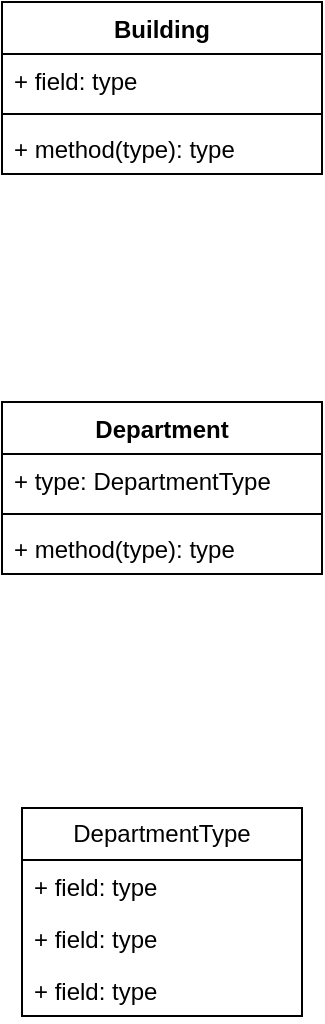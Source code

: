 <mxfile version="24.7.17" pages="6">
  <diagram name="Página-1" id="ET7IwDtPdb3O7M98OSvV">
    <mxGraphModel dx="989" dy="577" grid="1" gridSize="10" guides="1" tooltips="1" connect="1" arrows="1" fold="1" page="1" pageScale="1" pageWidth="827" pageHeight="1169" math="0" shadow="0">
      <root>
        <mxCell id="0" />
        <mxCell id="1" parent="0" />
        <mxCell id="LAUZXTyVFjJyP707cpR8-24" value="Building" style="swimlane;fontStyle=1;align=center;verticalAlign=top;childLayout=stackLayout;horizontal=1;startSize=26;horizontalStack=0;resizeParent=1;resizeParentMax=0;resizeLast=0;collapsible=1;marginBottom=0;whiteSpace=wrap;html=1;" vertex="1" parent="1">
          <mxGeometry x="340" y="130" width="160" height="86" as="geometry" />
        </mxCell>
        <mxCell id="LAUZXTyVFjJyP707cpR8-25" value="+ field: type" style="text;strokeColor=none;fillColor=none;align=left;verticalAlign=top;spacingLeft=4;spacingRight=4;overflow=hidden;rotatable=0;points=[[0,0.5],[1,0.5]];portConstraint=eastwest;whiteSpace=wrap;html=1;" vertex="1" parent="LAUZXTyVFjJyP707cpR8-24">
          <mxGeometry y="26" width="160" height="26" as="geometry" />
        </mxCell>
        <mxCell id="LAUZXTyVFjJyP707cpR8-26" value="" style="line;strokeWidth=1;fillColor=none;align=left;verticalAlign=middle;spacingTop=-1;spacingLeft=3;spacingRight=3;rotatable=0;labelPosition=right;points=[];portConstraint=eastwest;strokeColor=inherit;" vertex="1" parent="LAUZXTyVFjJyP707cpR8-24">
          <mxGeometry y="52" width="160" height="8" as="geometry" />
        </mxCell>
        <mxCell id="LAUZXTyVFjJyP707cpR8-27" value="+ method(type): type" style="text;strokeColor=none;fillColor=none;align=left;verticalAlign=top;spacingLeft=4;spacingRight=4;overflow=hidden;rotatable=0;points=[[0,0.5],[1,0.5]];portConstraint=eastwest;whiteSpace=wrap;html=1;" vertex="1" parent="LAUZXTyVFjJyP707cpR8-24">
          <mxGeometry y="60" width="160" height="26" as="geometry" />
        </mxCell>
        <mxCell id="LAUZXTyVFjJyP707cpR8-28" value="Department" style="swimlane;fontStyle=1;align=center;verticalAlign=top;childLayout=stackLayout;horizontal=1;startSize=26;horizontalStack=0;resizeParent=1;resizeParentMax=0;resizeLast=0;collapsible=1;marginBottom=0;whiteSpace=wrap;html=1;" vertex="1" parent="1">
          <mxGeometry x="340" y="330" width="160" height="86" as="geometry" />
        </mxCell>
        <mxCell id="LAUZXTyVFjJyP707cpR8-29" value="+ type: DepartmentType" style="text;strokeColor=none;fillColor=none;align=left;verticalAlign=top;spacingLeft=4;spacingRight=4;overflow=hidden;rotatable=0;points=[[0,0.5],[1,0.5]];portConstraint=eastwest;whiteSpace=wrap;html=1;" vertex="1" parent="LAUZXTyVFjJyP707cpR8-28">
          <mxGeometry y="26" width="160" height="26" as="geometry" />
        </mxCell>
        <mxCell id="LAUZXTyVFjJyP707cpR8-30" value="" style="line;strokeWidth=1;fillColor=none;align=left;verticalAlign=middle;spacingTop=-1;spacingLeft=3;spacingRight=3;rotatable=0;labelPosition=right;points=[];portConstraint=eastwest;strokeColor=inherit;" vertex="1" parent="LAUZXTyVFjJyP707cpR8-28">
          <mxGeometry y="52" width="160" height="8" as="geometry" />
        </mxCell>
        <mxCell id="LAUZXTyVFjJyP707cpR8-31" value="+ method(type): type" style="text;strokeColor=none;fillColor=none;align=left;verticalAlign=top;spacingLeft=4;spacingRight=4;overflow=hidden;rotatable=0;points=[[0,0.5],[1,0.5]];portConstraint=eastwest;whiteSpace=wrap;html=1;" vertex="1" parent="LAUZXTyVFjJyP707cpR8-28">
          <mxGeometry y="60" width="160" height="26" as="geometry" />
        </mxCell>
        <mxCell id="LAUZXTyVFjJyP707cpR8-32" value="DepartmentType" style="swimlane;fontStyle=0;childLayout=stackLayout;horizontal=1;startSize=26;fillColor=none;horizontalStack=0;resizeParent=1;resizeParentMax=0;resizeLast=0;collapsible=1;marginBottom=0;whiteSpace=wrap;html=1;" vertex="1" parent="1">
          <mxGeometry x="350" y="533" width="140" height="104" as="geometry" />
        </mxCell>
        <mxCell id="LAUZXTyVFjJyP707cpR8-33" value="+ field: type" style="text;strokeColor=none;fillColor=none;align=left;verticalAlign=top;spacingLeft=4;spacingRight=4;overflow=hidden;rotatable=0;points=[[0,0.5],[1,0.5]];portConstraint=eastwest;whiteSpace=wrap;html=1;" vertex="1" parent="LAUZXTyVFjJyP707cpR8-32">
          <mxGeometry y="26" width="140" height="26" as="geometry" />
        </mxCell>
        <mxCell id="LAUZXTyVFjJyP707cpR8-34" value="+ field: type" style="text;strokeColor=none;fillColor=none;align=left;verticalAlign=top;spacingLeft=4;spacingRight=4;overflow=hidden;rotatable=0;points=[[0,0.5],[1,0.5]];portConstraint=eastwest;whiteSpace=wrap;html=1;" vertex="1" parent="LAUZXTyVFjJyP707cpR8-32">
          <mxGeometry y="52" width="140" height="26" as="geometry" />
        </mxCell>
        <mxCell id="LAUZXTyVFjJyP707cpR8-35" value="+ field: type" style="text;strokeColor=none;fillColor=none;align=left;verticalAlign=top;spacingLeft=4;spacingRight=4;overflow=hidden;rotatable=0;points=[[0,0.5],[1,0.5]];portConstraint=eastwest;whiteSpace=wrap;html=1;" vertex="1" parent="LAUZXTyVFjJyP707cpR8-32">
          <mxGeometry y="78" width="140" height="26" as="geometry" />
        </mxCell>
      </root>
    </mxGraphModel>
  </diagram>
  <diagram id="25zN9Ou9eVZCwGxHsOPD" name="Página-2">
    <mxGraphModel dx="1434" dy="836" grid="1" gridSize="10" guides="1" tooltips="1" connect="1" arrows="1" fold="1" page="1" pageScale="1" pageWidth="827" pageHeight="1169" math="0" shadow="0">
      <root>
        <mxCell id="0" />
        <mxCell id="1" parent="0" />
        <mxCell id="RIBmCbxzs_GcLJRX3ydS-11" value="" style="edgeStyle=orthogonalEdgeStyle;rounded=0;orthogonalLoop=1;jettySize=auto;html=1;" edge="1" parent="1" source="RIBmCbxzs_GcLJRX3ydS-7" target="RIBmCbxzs_GcLJRX3ydS-10">
          <mxGeometry relative="1" as="geometry" />
        </mxCell>
        <mxCell id="RIBmCbxzs_GcLJRX3ydS-7" value="User Input" style="whiteSpace=wrap;html=1;" vertex="1" parent="1">
          <mxGeometry x="390" y="50" width="120" height="60" as="geometry" />
        </mxCell>
        <mxCell id="RIBmCbxzs_GcLJRX3ydS-14" value="" style="edgeStyle=orthogonalEdgeStyle;rounded=0;orthogonalLoop=1;jettySize=auto;html=1;" edge="1" parent="1" source="RIBmCbxzs_GcLJRX3ydS-10" target="RIBmCbxzs_GcLJRX3ydS-13">
          <mxGeometry relative="1" as="geometry" />
        </mxCell>
        <mxCell id="RIBmCbxzs_GcLJRX3ydS-18" value="" style="edgeStyle=orthogonalEdgeStyle;rounded=0;orthogonalLoop=1;jettySize=auto;html=1;" edge="1" parent="1" source="RIBmCbxzs_GcLJRX3ydS-10" target="RIBmCbxzs_GcLJRX3ydS-17">
          <mxGeometry relative="1" as="geometry" />
        </mxCell>
        <mxCell id="RIBmCbxzs_GcLJRX3ydS-10" value="Correct input?" style="rhombus;whiteSpace=wrap;html=1;" vertex="1" parent="1">
          <mxGeometry x="410" y="180" width="80" height="80" as="geometry" />
        </mxCell>
        <mxCell id="RIBmCbxzs_GcLJRX3ydS-15" style="edgeStyle=orthogonalEdgeStyle;rounded=0;orthogonalLoop=1;jettySize=auto;html=1;entryX=1;entryY=0.5;entryDx=0;entryDy=0;" edge="1" parent="1" source="RIBmCbxzs_GcLJRX3ydS-13" target="RIBmCbxzs_GcLJRX3ydS-7">
          <mxGeometry relative="1" as="geometry">
            <Array as="points">
              <mxPoint x="610" y="80" />
            </Array>
          </mxGeometry>
        </mxCell>
        <mxCell id="RIBmCbxzs_GcLJRX3ydS-13" value="error msg" style="whiteSpace=wrap;html=1;" vertex="1" parent="1">
          <mxGeometry x="550" y="190" width="120" height="60" as="geometry" />
        </mxCell>
        <mxCell id="RIBmCbxzs_GcLJRX3ydS-16" value="No" style="text;html=1;align=center;verticalAlign=middle;resizable=0;points=[];autosize=1;strokeColor=none;fillColor=none;" vertex="1" parent="1">
          <mxGeometry x="480" y="190" width="40" height="30" as="geometry" />
        </mxCell>
        <mxCell id="RIBmCbxzs_GcLJRX3ydS-21" value="" style="edgeStyle=orthogonalEdgeStyle;rounded=0;orthogonalLoop=1;jettySize=auto;html=1;" edge="1" parent="1" source="RIBmCbxzs_GcLJRX3ydS-17" target="RIBmCbxzs_GcLJRX3ydS-20">
          <mxGeometry relative="1" as="geometry" />
        </mxCell>
        <mxCell id="RIBmCbxzs_GcLJRX3ydS-17" value="Show requirements for selected option" style="whiteSpace=wrap;html=1;" vertex="1" parent="1">
          <mxGeometry x="390" y="350" width="120" height="60" as="geometry" />
        </mxCell>
        <mxCell id="RIBmCbxzs_GcLJRX3ydS-22" style="edgeStyle=orthogonalEdgeStyle;rounded=0;orthogonalLoop=1;jettySize=auto;html=1;entryX=1;entryY=0.5;entryDx=0;entryDy=0;" edge="1" parent="1" source="RIBmCbxzs_GcLJRX3ydS-32" target="RIBmCbxzs_GcLJRX3ydS-17">
          <mxGeometry relative="1" as="geometry">
            <Array as="points">
              <mxPoint x="610" y="380" />
            </Array>
          </mxGeometry>
        </mxCell>
        <mxCell id="RIBmCbxzs_GcLJRX3ydS-25" value="" style="edgeStyle=orthogonalEdgeStyle;rounded=0;orthogonalLoop=1;jettySize=auto;html=1;" edge="1" parent="1" source="RIBmCbxzs_GcLJRX3ydS-20" target="RIBmCbxzs_GcLJRX3ydS-24">
          <mxGeometry relative="1" as="geometry" />
        </mxCell>
        <mxCell id="RIBmCbxzs_GcLJRX3ydS-20" value="Correct input?" style="rhombus;whiteSpace=wrap;html=1;" vertex="1" parent="1">
          <mxGeometry x="410" y="480" width="80" height="80" as="geometry" />
        </mxCell>
        <mxCell id="RIBmCbxzs_GcLJRX3ydS-23" value="No" style="text;html=1;align=center;verticalAlign=middle;resizable=0;points=[];autosize=1;strokeColor=none;fillColor=none;" vertex="1" parent="1">
          <mxGeometry x="480" y="488" width="40" height="30" as="geometry" />
        </mxCell>
        <mxCell id="RIBmCbxzs_GcLJRX3ydS-28" value="" style="edgeStyle=orthogonalEdgeStyle;rounded=0;orthogonalLoop=1;jettySize=auto;html=1;" edge="1" parent="1" source="RIBmCbxzs_GcLJRX3ydS-24" target="RIBmCbxzs_GcLJRX3ydS-27">
          <mxGeometry relative="1" as="geometry" />
        </mxCell>
        <mxCell id="RIBmCbxzs_GcLJRX3ydS-24" value="manage user request" style="rounded=1;whiteSpace=wrap;html=1;" vertex="1" parent="1">
          <mxGeometry x="390" y="650" width="120" height="60" as="geometry" />
        </mxCell>
        <mxCell id="RIBmCbxzs_GcLJRX3ydS-26" value="Yes" style="text;html=1;align=center;verticalAlign=middle;resizable=0;points=[];autosize=1;strokeColor=none;fillColor=none;" vertex="1" parent="1">
          <mxGeometry x="450" y="555" width="40" height="30" as="geometry" />
        </mxCell>
        <mxCell id="RIBmCbxzs_GcLJRX3ydS-30" value="" style="edgeStyle=orthogonalEdgeStyle;rounded=0;orthogonalLoop=1;jettySize=auto;html=1;endArrow=none;endFill=0;dashed=1;dashPattern=12 12;" edge="1" parent="1" source="RIBmCbxzs_GcLJRX3ydS-27" target="RIBmCbxzs_GcLJRX3ydS-29">
          <mxGeometry relative="1" as="geometry" />
        </mxCell>
        <mxCell id="RIBmCbxzs_GcLJRX3ydS-27" value="handle buildings" style="rounded=1;whiteSpace=wrap;html=1;" vertex="1" parent="1">
          <mxGeometry x="390" y="790" width="120" height="60" as="geometry" />
        </mxCell>
        <mxCell id="RIBmCbxzs_GcLJRX3ydS-29" value="buildings" style="shape=cylinder3;whiteSpace=wrap;html=1;boundedLbl=1;backgroundOutline=1;size=15;" vertex="1" parent="1">
          <mxGeometry x="620" y="780" width="60" height="80" as="geometry" />
        </mxCell>
        <mxCell id="RIBmCbxzs_GcLJRX3ydS-31" value="Yes" style="text;html=1;align=center;verticalAlign=middle;resizable=0;points=[];autosize=1;strokeColor=none;fillColor=none;" vertex="1" parent="1">
          <mxGeometry x="450" y="248" width="40" height="30" as="geometry" />
        </mxCell>
        <mxCell id="RIBmCbxzs_GcLJRX3ydS-33" value="" style="edgeStyle=orthogonalEdgeStyle;rounded=0;orthogonalLoop=1;jettySize=auto;html=1;entryX=0.5;entryY=1;entryDx=0;entryDy=0;" edge="1" parent="1" source="RIBmCbxzs_GcLJRX3ydS-20" target="RIBmCbxzs_GcLJRX3ydS-32">
          <mxGeometry relative="1" as="geometry">
            <mxPoint x="490" y="520" as="sourcePoint" />
            <mxPoint x="510" y="380" as="targetPoint" />
            <Array as="points">
              <mxPoint x="610" y="520" />
            </Array>
          </mxGeometry>
        </mxCell>
        <mxCell id="RIBmCbxzs_GcLJRX3ydS-32" value="error msg" style="whiteSpace=wrap;html=1;" vertex="1" parent="1">
          <mxGeometry x="550" y="490" width="120" height="60" as="geometry" />
        </mxCell>
        <mxCell id="RIBmCbxzs_GcLJRX3ydS-35" value="" style="rounded=0;whiteSpace=wrap;html=1;fillColor=#bac8d3;strokeColor=#23445d;" vertex="1" parent="1">
          <mxGeometry x="300" y="30" width="20" height="270" as="geometry" />
        </mxCell>
        <mxCell id="RIBmCbxzs_GcLJRX3ydS-37" value="&lt;h1 style=&quot;margin-top: 0px;&quot;&gt;Stage 1&lt;/h1&gt;&lt;p&gt;Validate users input through TDD and create error messages standard.&lt;/p&gt;" style="text;html=1;whiteSpace=wrap;overflow=hidden;rounded=0;" vertex="1" parent="1">
          <mxGeometry x="60" y="30" width="180" height="120" as="geometry" />
        </mxCell>
        <mxCell id="RIBmCbxzs_GcLJRX3ydS-39" value="" style="rounded=0;whiteSpace=wrap;html=1;fillColor=#bac8d3;strokeColor=#23445d;" vertex="1" parent="1">
          <mxGeometry x="300" y="350" width="20" height="270" as="geometry" />
        </mxCell>
        <mxCell id="RIBmCbxzs_GcLJRX3ydS-40" value="&lt;h1 style=&quot;margin-top: 0px;&quot;&gt;Stage 2&lt;/h1&gt;&lt;p&gt;Create needed classes for user selected option to be executable&amp;nbsp;&lt;/p&gt;" style="text;html=1;whiteSpace=wrap;overflow=hidden;rounded=0;" vertex="1" parent="1">
          <mxGeometry x="60" y="350" width="180" height="120" as="geometry" />
        </mxCell>
      </root>
    </mxGraphModel>
  </diagram>
  <diagram id="25nLkhUzn27vi3OkHvnF" name="Página-3">
    <mxGraphModel dx="1434" dy="836" grid="1" gridSize="10" guides="1" tooltips="1" connect="1" arrows="1" fold="1" page="1" pageScale="1" pageWidth="827" pageHeight="1169" math="0" shadow="0">
      <root>
        <mxCell id="0" />
        <mxCell id="1" parent="0" />
        <mxCell id="DZKaNBsUsk9eYr7scm4g-2" value="TADEdificio" style="swimlane;fontStyle=1;align=center;verticalAlign=top;childLayout=stackLayout;horizontal=1;startSize=26;horizontalStack=0;resizeParent=1;resizeParentMax=0;resizeLast=0;collapsible=1;marginBottom=0;whiteSpace=wrap;html=1;" vertex="1" parent="1">
          <mxGeometry x="40" y="40" width="200" height="312" as="geometry" />
        </mxCell>
        <mxCell id="DZKaNBsUsk9eYr7scm4g-3" value="+ id: int" style="text;strokeColor=none;fillColor=none;align=left;verticalAlign=top;spacingLeft=4;spacingRight=4;overflow=hidden;rotatable=0;points=[[0,0.5],[1,0.5]];portConstraint=eastwest;whiteSpace=wrap;html=1;" vertex="1" parent="DZKaNBsUsk9eYr7scm4g-2">
          <mxGeometry y="26" width="200" height="26" as="geometry" />
        </mxCell>
        <mxCell id="DZKaNBsUsk9eYr7scm4g-8" value="+ nombre: char *" style="text;strokeColor=none;fillColor=none;align=left;verticalAlign=top;spacingLeft=4;spacingRight=4;overflow=hidden;rotatable=0;points=[[0,0.5],[1,0.5]];portConstraint=eastwest;whiteSpace=wrap;html=1;" vertex="1" parent="DZKaNBsUsk9eYr7scm4g-2">
          <mxGeometry y="52" width="200" height="26" as="geometry" />
        </mxCell>
        <mxCell id="DZKaNBsUsk9eYr7scm4g-7" value="+ apartamentos_basicos: int" style="text;strokeColor=none;fillColor=none;align=left;verticalAlign=top;spacingLeft=4;spacingRight=4;overflow=hidden;rotatable=0;points=[[0,0.5],[1,0.5]];portConstraint=eastwest;whiteSpace=wrap;html=1;" vertex="1" parent="DZKaNBsUsk9eYr7scm4g-2">
          <mxGeometry y="78" width="200" height="26" as="geometry" />
        </mxCell>
        <mxCell id="DZKaNBsUsk9eYr7scm4g-9" value="+ apartamentos_normales: int" style="text;strokeColor=none;fillColor=none;align=left;verticalAlign=top;spacingLeft=4;spacingRight=4;overflow=hidden;rotatable=0;points=[[0,0.5],[1,0.5]];portConstraint=eastwest;whiteSpace=wrap;html=1;" vertex="1" parent="DZKaNBsUsk9eYr7scm4g-2">
          <mxGeometry y="104" width="200" height="26" as="geometry" />
        </mxCell>
        <mxCell id="DZKaNBsUsk9eYr7scm4g-10" value="+ apartamentos_lujo: int" style="text;strokeColor=none;fillColor=none;align=left;verticalAlign=top;spacingLeft=4;spacingRight=4;overflow=hidden;rotatable=0;points=[[0,0.5],[1,0.5]];portConstraint=eastwest;whiteSpace=wrap;html=1;" vertex="1" parent="DZKaNBsUsk9eYr7scm4g-2">
          <mxGeometry y="130" width="200" height="26" as="geometry" />
        </mxCell>
        <mxCell id="69kOo5TAouLg3RMgeNR3-1" value="+ _apartamentos: vector&amp;lt;TADApartamentos&amp;gt;" style="text;strokeColor=none;fillColor=none;align=left;verticalAlign=top;spacingLeft=4;spacingRight=4;overflow=hidden;rotatable=0;points=[[0,0.5],[1,0.5]];portConstraint=eastwest;whiteSpace=wrap;html=1;" vertex="1" parent="DZKaNBsUsk9eYr7scm4g-2">
          <mxGeometry y="156" width="200" height="44" as="geometry" />
        </mxCell>
        <mxCell id="DZKaNBsUsk9eYr7scm4g-4" value="" style="line;strokeWidth=1;fillColor=none;align=left;verticalAlign=middle;spacingTop=-1;spacingLeft=3;spacingRight=3;rotatable=0;labelPosition=right;points=[];portConstraint=eastwest;strokeColor=inherit;" vertex="1" parent="DZKaNBsUsk9eYr7scm4g-2">
          <mxGeometry y="200" width="200" height="8" as="geometry" />
        </mxCell>
        <mxCell id="DZKaNBsUsk9eYr7scm4g-5" value="+ Nombre(): const char *" style="text;strokeColor=none;fillColor=none;align=left;verticalAlign=top;spacingLeft=4;spacingRight=4;overflow=hidden;rotatable=0;points=[[0,0.5],[1,0.5]];portConstraint=eastwest;whiteSpace=wrap;html=1;" vertex="1" parent="DZKaNBsUsk9eYr7scm4g-2">
          <mxGeometry y="208" width="200" height="26" as="geometry" />
        </mxCell>
        <mxCell id="DZKaNBsUsk9eYr7scm4g-11" value="+ ApartamentosBasicos(): int" style="text;strokeColor=none;fillColor=none;align=left;verticalAlign=top;spacingLeft=4;spacingRight=4;overflow=hidden;rotatable=0;points=[[0,0.5],[1,0.5]];portConstraint=eastwest;whiteSpace=wrap;html=1;" vertex="1" parent="DZKaNBsUsk9eYr7scm4g-2">
          <mxGeometry y="234" width="200" height="26" as="geometry" />
        </mxCell>
        <mxCell id="DZKaNBsUsk9eYr7scm4g-12" value="+ ApartamentosNormales(): int" style="text;strokeColor=none;fillColor=none;align=left;verticalAlign=top;spacingLeft=4;spacingRight=4;overflow=hidden;rotatable=0;points=[[0,0.5],[1,0.5]];portConstraint=eastwest;whiteSpace=wrap;html=1;" vertex="1" parent="DZKaNBsUsk9eYr7scm4g-2">
          <mxGeometry y="260" width="200" height="26" as="geometry" />
        </mxCell>
        <mxCell id="DZKaNBsUsk9eYr7scm4g-13" value="+ ApartamentosLujo(): int" style="text;strokeColor=none;fillColor=none;align=left;verticalAlign=top;spacingLeft=4;spacingRight=4;overflow=hidden;rotatable=0;points=[[0,0.5],[1,0.5]];portConstraint=eastwest;whiteSpace=wrap;html=1;" vertex="1" parent="DZKaNBsUsk9eYr7scm4g-2">
          <mxGeometry y="286" width="200" height="26" as="geometry" />
        </mxCell>
        <mxCell id="lp2g2hMSZ_CSOV2NYOJZ-1" value="TADEdificio" style="swimlane;fontStyle=1;align=center;verticalAlign=top;childLayout=stackLayout;horizontal=1;startSize=26;horizontalStack=0;resizeParent=1;resizeParentMax=0;resizeLast=0;collapsible=1;marginBottom=0;whiteSpace=wrap;html=1;" vertex="1" parent="1">
          <mxGeometry x="410" y="40" width="250" height="138" as="geometry" />
        </mxCell>
        <mxCell id="lp2g2hMSZ_CSOV2NYOJZ-2" value="+ tipo: TipoApartamento" style="text;strokeColor=none;fillColor=none;align=left;verticalAlign=top;spacingLeft=4;spacingRight=4;overflow=hidden;rotatable=0;points=[[0,0.5],[1,0.5]];portConstraint=eastwest;whiteSpace=wrap;html=1;" vertex="1" parent="lp2g2hMSZ_CSOV2NYOJZ-1">
          <mxGeometry y="26" width="250" height="26" as="geometry" />
        </mxCell>
        <mxCell id="lp2g2hMSZ_CSOV2NYOJZ-3" value="+ reservas* reservas;" style="text;strokeColor=none;fillColor=none;align=left;verticalAlign=top;spacingLeft=4;spacingRight=4;overflow=hidden;rotatable=0;points=[[0,0.5],[1,0.5]];portConstraint=eastwest;whiteSpace=wrap;html=1;" vertex="1" parent="lp2g2hMSZ_CSOV2NYOJZ-1">
          <mxGeometry y="52" width="250" height="26" as="geometry" />
        </mxCell>
        <mxCell id="lp2g2hMSZ_CSOV2NYOJZ-7" value="" style="line;strokeWidth=1;fillColor=none;align=left;verticalAlign=middle;spacingTop=-1;spacingLeft=3;spacingRight=3;rotatable=0;labelPosition=right;points=[];portConstraint=eastwest;strokeColor=inherit;" vertex="1" parent="lp2g2hMSZ_CSOV2NYOJZ-1">
          <mxGeometry y="78" width="250" height="8" as="geometry" />
        </mxCell>
        <mxCell id="lp2g2hMSZ_CSOV2NYOJZ-8" value="+ EstaLibre(comienzo, final): int" style="text;strokeColor=none;fillColor=none;align=left;verticalAlign=top;spacingLeft=4;spacingRight=4;overflow=hidden;rotatable=0;points=[[0,0.5],[1,0.5]];portConstraint=eastwest;whiteSpace=wrap;html=1;" vertex="1" parent="lp2g2hMSZ_CSOV2NYOJZ-1">
          <mxGeometry y="86" width="250" height="26" as="geometry" />
        </mxCell>
        <mxCell id="lp2g2hMSZ_CSOV2NYOJZ-11" value="+ NuevaReserva(comienzo, final): int" style="text;strokeColor=none;fillColor=none;align=left;verticalAlign=top;spacingLeft=4;spacingRight=4;overflow=hidden;rotatable=0;points=[[0,0.5],[1,0.5]];portConstraint=eastwest;whiteSpace=wrap;html=1;" vertex="1" parent="lp2g2hMSZ_CSOV2NYOJZ-1">
          <mxGeometry y="112" width="250" height="26" as="geometry" />
        </mxCell>
        <mxCell id="lp2g2hMSZ_CSOV2NYOJZ-12" value="TADApartamento" style="swimlane;fontStyle=1;align=center;verticalAlign=top;childLayout=stackLayout;horizontal=1;startSize=26;horizontalStack=0;resizeParent=1;resizeParentMax=0;resizeLast=0;collapsible=1;marginBottom=0;whiteSpace=wrap;html=1;" vertex="1" parent="1">
          <mxGeometry x="410" y="260" width="250" height="138" as="geometry" />
        </mxCell>
        <mxCell id="lp2g2hMSZ_CSOV2NYOJZ-13" value="+ tipo: TipoApartamento" style="text;strokeColor=none;fillColor=none;align=left;verticalAlign=top;spacingLeft=4;spacingRight=4;overflow=hidden;rotatable=0;points=[[0,0.5],[1,0.5]];portConstraint=eastwest;whiteSpace=wrap;html=1;" vertex="1" parent="lp2g2hMSZ_CSOV2NYOJZ-12">
          <mxGeometry y="26" width="250" height="26" as="geometry" />
        </mxCell>
        <mxCell id="lp2g2hMSZ_CSOV2NYOJZ-14" value="+ reservas* reservas;" style="text;strokeColor=none;fillColor=none;align=left;verticalAlign=top;spacingLeft=4;spacingRight=4;overflow=hidden;rotatable=0;points=[[0,0.5],[1,0.5]];portConstraint=eastwest;whiteSpace=wrap;html=1;" vertex="1" parent="lp2g2hMSZ_CSOV2NYOJZ-12">
          <mxGeometry y="52" width="250" height="26" as="geometry" />
        </mxCell>
        <mxCell id="lp2g2hMSZ_CSOV2NYOJZ-15" value="" style="line;strokeWidth=1;fillColor=none;align=left;verticalAlign=middle;spacingTop=-1;spacingLeft=3;spacingRight=3;rotatable=0;labelPosition=right;points=[];portConstraint=eastwest;strokeColor=inherit;" vertex="1" parent="lp2g2hMSZ_CSOV2NYOJZ-12">
          <mxGeometry y="78" width="250" height="8" as="geometry" />
        </mxCell>
        <mxCell id="lp2g2hMSZ_CSOV2NYOJZ-16" value="+ EstaLibre(comienzo, final): int" style="text;strokeColor=none;fillColor=none;align=left;verticalAlign=top;spacingLeft=4;spacingRight=4;overflow=hidden;rotatable=0;points=[[0,0.5],[1,0.5]];portConstraint=eastwest;whiteSpace=wrap;html=1;" vertex="1" parent="lp2g2hMSZ_CSOV2NYOJZ-12">
          <mxGeometry y="86" width="250" height="26" as="geometry" />
        </mxCell>
        <mxCell id="lp2g2hMSZ_CSOV2NYOJZ-17" value="+ NuevaReserva(comienzo, final): int" style="text;strokeColor=none;fillColor=none;align=left;verticalAlign=top;spacingLeft=4;spacingRight=4;overflow=hidden;rotatable=0;points=[[0,0.5],[1,0.5]];portConstraint=eastwest;whiteSpace=wrap;html=1;" vertex="1" parent="lp2g2hMSZ_CSOV2NYOJZ-12">
          <mxGeometry y="112" width="250" height="26" as="geometry" />
        </mxCell>
      </root>
    </mxGraphModel>
  </diagram>
  <diagram id="kimmCbTwRpq52w2ENjHF" name="Página-4">
    <mxGraphModel dx="1195" dy="697" grid="1" gridSize="10" guides="1" tooltips="1" connect="1" arrows="1" fold="1" page="1" pageScale="1" pageWidth="827" pageHeight="1169" math="0" shadow="0">
      <root>
        <mxCell id="0" />
        <mxCell id="1" parent="0" />
        <mxCell id="tUspn2W5NsvNNiNRLUN_-2" value="Lista_Edificios" style="rounded=0;whiteSpace=wrap;html=1;" vertex="1" parent="1">
          <mxGeometry x="80" y="50" width="120" height="60" as="geometry" />
        </mxCell>
        <mxCell id="tUspn2W5NsvNNiNRLUN_-9" value="" style="edgeStyle=orthogonalEdgeStyle;rounded=0;orthogonalLoop=1;jettySize=auto;html=1;" edge="1" parent="1" source="tUspn2W5NsvNNiNRLUN_-6" target="tUspn2W5NsvNNiNRLUN_-8">
          <mxGeometry relative="1" as="geometry" />
        </mxCell>
        <mxCell id="tUspn2W5NsvNNiNRLUN_-6" value="Iterate Edificios" style="rounded=0;whiteSpace=wrap;html=1;" vertex="1" parent="1">
          <mxGeometry x="80" y="190" width="120" height="60" as="geometry" />
        </mxCell>
        <mxCell id="tUspn2W5NsvNNiNRLUN_-10" style="edgeStyle=orthogonalEdgeStyle;rounded=0;orthogonalLoop=1;jettySize=auto;html=1;entryX=1;entryY=0.5;entryDx=0;entryDy=0;" edge="1" parent="1" source="tUspn2W5NsvNNiNRLUN_-8" target="tUspn2W5NsvNNiNRLUN_-6">
          <mxGeometry relative="1" as="geometry">
            <Array as="points">
              <mxPoint x="290" y="360" />
              <mxPoint x="290" y="220" />
            </Array>
          </mxGeometry>
        </mxCell>
        <mxCell id="tUspn2W5NsvNNiNRLUN_-12" value="" style="edgeStyle=orthogonalEdgeStyle;rounded=0;orthogonalLoop=1;jettySize=auto;html=1;" edge="1" parent="1" source="tUspn2W5NsvNNiNRLUN_-8" target="tUspn2W5NsvNNiNRLUN_-11">
          <mxGeometry relative="1" as="geometry" />
        </mxCell>
        <mxCell id="tUspn2W5NsvNNiNRLUN_-8" value="id != 0?" style="rhombus;whiteSpace=wrap;html=1;rounded=0;" vertex="1" parent="1">
          <mxGeometry x="100" y="320" width="80" height="80" as="geometry" />
        </mxCell>
        <mxCell id="tUspn2W5NsvNNiNRLUN_-14" value="" style="edgeStyle=orthogonalEdgeStyle;rounded=0;orthogonalLoop=1;jettySize=auto;html=1;endArrow=none;endFill=0;dashed=1;dashPattern=8 8;" edge="1" parent="1" source="tUspn2W5NsvNNiNRLUN_-11" target="tUspn2W5NsvNNiNRLUN_-13">
          <mxGeometry relative="1" as="geometry" />
        </mxCell>
        <mxCell id="tUspn2W5NsvNNiNRLUN_-11" value="print Edificio data" style="whiteSpace=wrap;html=1;rounded=0;" vertex="1" parent="1">
          <mxGeometry x="80" y="490" width="120" height="60" as="geometry" />
        </mxCell>
        <mxCell id="tUspn2W5NsvNNiNRLUN_-13" value="Id&amp;nbsp; -&amp;nbsp;&amp;nbsp;Nombre&amp;nbsp; -&amp;nbsp;&amp;nbsp;Aptos Básicos&amp;nbsp; -&amp;nbsp;&amp;nbsp;Aptos Normales&amp;nbsp; -&amp;nbsp;&amp;nbsp;Aptos de Lujo" style="whiteSpace=wrap;html=1;rounded=0;" vertex="1" parent="1">
          <mxGeometry x="280" y="490" width="430" height="60" as="geometry" />
        </mxCell>
      </root>
    </mxGraphModel>
  </diagram>
  <diagram id="ZS30-DCIahGbP91QAfYZ" name="Página-5">
    <mxGraphModel dx="1434" dy="836" grid="1" gridSize="10" guides="1" tooltips="1" connect="1" arrows="1" fold="1" page="1" pageScale="1" pageWidth="827" pageHeight="1169" math="0" shadow="0">
      <root>
        <mxCell id="0" />
        <mxCell id="1" parent="0" />
        <mxCell id="lO--OvDeh3HYDkVbQLkj-1" value="Reservas de hotel" style="text;html=1;align=center;verticalAlign=middle;resizable=0;points=[];autosize=1;strokeColor=none;fillColor=none;" vertex="1" parent="1">
          <mxGeometry x="354" y="50" width="120" height="30" as="geometry" />
        </mxCell>
        <mxCell id="lO--OvDeh3HYDkVbQLkj-3" value="&lt;div style=&quot;&quot;&gt;Reservar Apartamento:&lt;/div&gt;&lt;div style=&quot;&quot;&gt;Identificador de Edificio?&lt;/div&gt;&lt;div style=&quot;&quot;&gt;Tipo de Apartamento (B-Básico/N-Normal/L-Lujo) ?&lt;/div&gt;&lt;div style=&quot;&quot;&gt;Fecha Entrada: Día?&lt;/div&gt;&lt;div style=&quot;&quot;&gt;Fecha Entrada: Mes?&lt;/div&gt;&lt;div style=&quot;&quot;&gt;Fecha Entrada: Año?&lt;/div&gt;&lt;div style=&quot;&quot;&gt;Días de duración de la estancia?&lt;/div&gt;" style="text;html=1;whiteSpace=wrap;overflow=hidden;rounded=0;align=left;" vertex="1" parent="1">
          <mxGeometry x="80" y="120" width="220" height="150" as="geometry" />
        </mxCell>
        <mxCell id="lO--OvDeh3HYDkVbQLkj-4" value="user date input" style="whiteSpace=wrap;html=1;" vertex="1" parent="1">
          <mxGeometry x="354" y="130" width="120" height="60" as="geometry" />
        </mxCell>
      </root>
    </mxGraphModel>
  </diagram>
  <diagram id="QxeBLCC0ZzmmYPQGkVGe" name="Página-6">
    <mxGraphModel dx="1434" dy="836" grid="1" gridSize="10" guides="1" tooltips="1" connect="1" arrows="1" fold="1" page="1" pageScale="1" pageWidth="827" pageHeight="1169" math="0" shadow="0">
      <root>
        <mxCell id="0" />
        <mxCell id="1" parent="0" />
        <mxCell id="cA_OtHdHtZ6ScyAE0vfs-1" value="Editar edificio" style="rounded=0;whiteSpace=wrap;html=1;" vertex="1" parent="1">
          <mxGeometry x="354" y="90" width="120" height="60" as="geometry" />
        </mxCell>
        <mxCell id="AiE2Pf1tN2Bjv6WZ1kBI-4" value="" style="edgeStyle=orthogonalEdgeStyle;rounded=0;orthogonalLoop=1;jettySize=auto;html=1;" edge="1" parent="1" source="cA_OtHdHtZ6ScyAE0vfs-2" target="AiE2Pf1tN2Bjv6WZ1kBI-3">
          <mxGeometry relative="1" as="geometry" />
        </mxCell>
        <mxCell id="cA_OtHdHtZ6ScyAE0vfs-2" value="user input" style="rounded=0;whiteSpace=wrap;html=1;" vertex="1" parent="1">
          <mxGeometry x="354" y="230" width="120" height="60" as="geometry" />
        </mxCell>
        <mxCell id="AiE2Pf1tN2Bjv6WZ1kBI-2" value="" style="edgeStyle=orthogonalEdgeStyle;rounded=0;orthogonalLoop=1;jettySize=auto;html=1;" edge="1" parent="1" source="AiE2Pf1tN2Bjv6WZ1kBI-1" target="cA_OtHdHtZ6ScyAE0vfs-2">
          <mxGeometry relative="1" as="geometry" />
        </mxCell>
        <mxCell id="AiE2Pf1tN2Bjv6WZ1kBI-1" value="&lt;div style=&quot;&quot;&gt;Editar Edificio:&lt;/div&gt;&lt;div style=&quot;&quot;&gt;Identificador (número entre 1 y 5)?&lt;/div&gt;&lt;div style=&quot;&quot;&gt;Nombre (entre 1 y 20 caracteres)?&lt;/div&gt;&lt;div style=&quot;&quot;&gt;Número de Apartamentos Básicos?&lt;/div&gt;&lt;div style=&quot;&quot;&gt;Número de Apartamentos Normales?&lt;/div&gt;&lt;div style=&quot;&quot;&gt;Número de Apartamentos de Lujo?&lt;/div&gt;" style="text;html=1;whiteSpace=wrap;overflow=hidden;rounded=0;align=left;" vertex="1" parent="1">
          <mxGeometry x="50" y="195" width="220" height="130" as="geometry" />
        </mxCell>
        <mxCell id="AiE2Pf1tN2Bjv6WZ1kBI-6" value="" style="edgeStyle=orthogonalEdgeStyle;rounded=0;orthogonalLoop=1;jettySize=auto;html=1;" edge="1" parent="1" source="AiE2Pf1tN2Bjv6WZ1kBI-3" target="AiE2Pf1tN2Bjv6WZ1kBI-5">
          <mxGeometry relative="1" as="geometry" />
        </mxCell>
        <mxCell id="AiE2Pf1tN2Bjv6WZ1kBI-3" value="check input values" style="rounded=0;whiteSpace=wrap;html=1;" vertex="1" parent="1">
          <mxGeometry x="354" y="370" width="120" height="60" as="geometry" />
        </mxCell>
        <mxCell id="AiE2Pf1tN2Bjv6WZ1kBI-8" value="" style="edgeStyle=orthogonalEdgeStyle;rounded=0;orthogonalLoop=1;jettySize=auto;html=1;" edge="1" parent="1" source="AiE2Pf1tN2Bjv6WZ1kBI-5" target="AiE2Pf1tN2Bjv6WZ1kBI-7">
          <mxGeometry relative="1" as="geometry" />
        </mxCell>
        <mxCell id="AiE2Pf1tN2Bjv6WZ1kBI-13" value="" style="edgeStyle=orthogonalEdgeStyle;rounded=0;orthogonalLoop=1;jettySize=auto;html=1;" edge="1" parent="1" source="AiE2Pf1tN2Bjv6WZ1kBI-5" target="AiE2Pf1tN2Bjv6WZ1kBI-12">
          <mxGeometry relative="1" as="geometry" />
        </mxCell>
        <mxCell id="AiE2Pf1tN2Bjv6WZ1kBI-5" value="input ok?" style="rhombus;whiteSpace=wrap;html=1;rounded=0;" vertex="1" parent="1">
          <mxGeometry x="374" y="500" width="80" height="80" as="geometry" />
        </mxCell>
        <mxCell id="AiE2Pf1tN2Bjv6WZ1kBI-7" value="end edit option with error" style="whiteSpace=wrap;html=1;rounded=0;" vertex="1" parent="1">
          <mxGeometry x="514" y="510" width="120" height="60" as="geometry" />
        </mxCell>
        <mxCell id="AiE2Pf1tN2Bjv6WZ1kBI-9" value="No" style="text;html=1;align=center;verticalAlign=middle;resizable=0;points=[];autosize=1;strokeColor=none;fillColor=none;" vertex="1" parent="1">
          <mxGeometry x="440" y="508" width="40" height="30" as="geometry" />
        </mxCell>
        <mxCell id="AiE2Pf1tN2Bjv6WZ1kBI-12" value="assign type to departments" style="whiteSpace=wrap;html=1;rounded=0;" vertex="1" parent="1">
          <mxGeometry x="354" y="670" width="120" height="60" as="geometry" />
        </mxCell>
      </root>
    </mxGraphModel>
  </diagram>
</mxfile>
